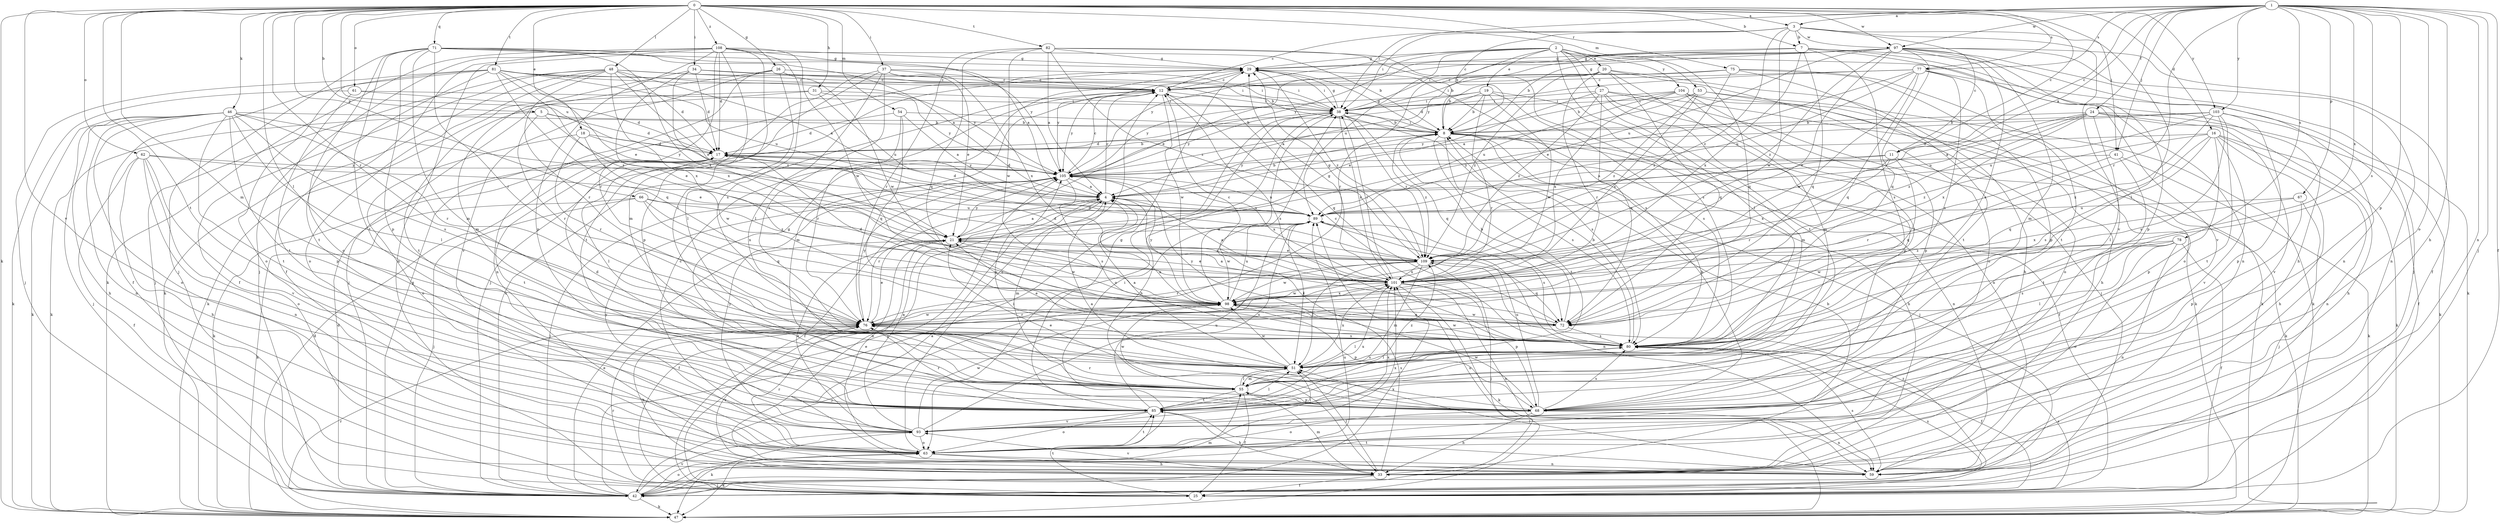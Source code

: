 strict digraph  {
0;
1;
2;
3;
4;
5;
7;
8;
11;
12;
16;
17;
18;
19;
20;
21;
24;
25;
26;
27;
29;
31;
33;
34;
37;
38;
41;
42;
46;
47;
48;
51;
53;
54;
55;
59;
61;
62;
63;
66;
67;
68;
71;
72;
75;
76;
77;
78;
80;
81;
82;
85;
89;
93;
97;
98;
101;
103;
104;
105;
108;
109;
0 -> 3  [label=a];
0 -> 5  [label=b];
0 -> 7  [label=b];
0 -> 11  [label=c];
0 -> 16  [label=d];
0 -> 18  [label=e];
0 -> 26  [label=g];
0 -> 31  [label=h];
0 -> 34  [label=i];
0 -> 37  [label=i];
0 -> 41  [label=j];
0 -> 46  [label=k];
0 -> 47  [label=k];
0 -> 48  [label=l];
0 -> 51  [label=l];
0 -> 53  [label=m];
0 -> 54  [label=m];
0 -> 55  [label=m];
0 -> 61  [label=o];
0 -> 62  [label=o];
0 -> 66  [label=p];
0 -> 71  [label=q];
0 -> 75  [label=r];
0 -> 76  [label=r];
0 -> 77  [label=s];
0 -> 81  [label=t];
0 -> 82  [label=t];
0 -> 85  [label=t];
0 -> 89  [label=u];
0 -> 93  [label=v];
0 -> 97  [label=w];
0 -> 103  [label=y];
0 -> 108  [label=z];
1 -> 3  [label=a];
1 -> 4  [label=a];
1 -> 11  [label=c];
1 -> 24  [label=f];
1 -> 25  [label=f];
1 -> 33  [label=h];
1 -> 38  [label=i];
1 -> 41  [label=j];
1 -> 42  [label=j];
1 -> 59  [label=n];
1 -> 63  [label=o];
1 -> 67  [label=p];
1 -> 68  [label=p];
1 -> 76  [label=r];
1 -> 77  [label=s];
1 -> 78  [label=s];
1 -> 80  [label=s];
1 -> 97  [label=w];
1 -> 101  [label=x];
1 -> 103  [label=y];
2 -> 19  [label=e];
2 -> 20  [label=e];
2 -> 21  [label=e];
2 -> 27  [label=g];
2 -> 29  [label=g];
2 -> 51  [label=l];
2 -> 59  [label=n];
2 -> 72  [label=q];
2 -> 76  [label=r];
2 -> 85  [label=t];
2 -> 89  [label=u];
2 -> 104  [label=y];
2 -> 105  [label=y];
3 -> 7  [label=b];
3 -> 8  [label=b];
3 -> 11  [label=c];
3 -> 12  [label=c];
3 -> 38  [label=i];
3 -> 51  [label=l];
3 -> 93  [label=v];
3 -> 97  [label=w];
3 -> 98  [label=w];
3 -> 109  [label=z];
4 -> 8  [label=b];
4 -> 12  [label=c];
4 -> 17  [label=d];
4 -> 55  [label=m];
4 -> 59  [label=n];
4 -> 76  [label=r];
4 -> 89  [label=u];
5 -> 8  [label=b];
5 -> 17  [label=d];
5 -> 21  [label=e];
5 -> 47  [label=k];
5 -> 76  [label=r];
7 -> 29  [label=g];
7 -> 33  [label=h];
7 -> 59  [label=n];
7 -> 72  [label=q];
7 -> 80  [label=s];
7 -> 93  [label=v];
7 -> 101  [label=x];
7 -> 105  [label=y];
8 -> 17  [label=d];
8 -> 25  [label=f];
8 -> 29  [label=g];
8 -> 33  [label=h];
8 -> 38  [label=i];
8 -> 42  [label=j];
8 -> 59  [label=n];
8 -> 80  [label=s];
8 -> 85  [label=t];
8 -> 109  [label=z];
11 -> 4  [label=a];
11 -> 47  [label=k];
11 -> 72  [label=q];
11 -> 76  [label=r];
11 -> 101  [label=x];
11 -> 105  [label=y];
12 -> 38  [label=i];
12 -> 55  [label=m];
12 -> 72  [label=q];
12 -> 80  [label=s];
12 -> 98  [label=w];
12 -> 105  [label=y];
16 -> 17  [label=d];
16 -> 33  [label=h];
16 -> 47  [label=k];
16 -> 59  [label=n];
16 -> 68  [label=p];
16 -> 72  [label=q];
16 -> 80  [label=s];
16 -> 93  [label=v];
16 -> 109  [label=z];
17 -> 8  [label=b];
17 -> 47  [label=k];
17 -> 51  [label=l];
17 -> 85  [label=t];
17 -> 105  [label=y];
18 -> 17  [label=d];
18 -> 63  [label=o];
18 -> 76  [label=r];
18 -> 98  [label=w];
18 -> 105  [label=y];
19 -> 4  [label=a];
19 -> 8  [label=b];
19 -> 38  [label=i];
19 -> 55  [label=m];
19 -> 76  [label=r];
19 -> 80  [label=s];
19 -> 98  [label=w];
19 -> 105  [label=y];
20 -> 8  [label=b];
20 -> 12  [label=c];
20 -> 33  [label=h];
20 -> 55  [label=m];
20 -> 63  [label=o];
20 -> 72  [label=q];
20 -> 76  [label=r];
20 -> 109  [label=z];
21 -> 4  [label=a];
21 -> 25  [label=f];
21 -> 98  [label=w];
21 -> 105  [label=y];
21 -> 109  [label=z];
24 -> 4  [label=a];
24 -> 8  [label=b];
24 -> 33  [label=h];
24 -> 47  [label=k];
24 -> 51  [label=l];
24 -> 89  [label=u];
24 -> 93  [label=v];
24 -> 101  [label=x];
24 -> 109  [label=z];
25 -> 76  [label=r];
25 -> 80  [label=s];
25 -> 85  [label=t];
25 -> 105  [label=y];
25 -> 109  [label=z];
26 -> 12  [label=c];
26 -> 42  [label=j];
26 -> 51  [label=l];
26 -> 59  [label=n];
26 -> 93  [label=v];
26 -> 98  [label=w];
27 -> 21  [label=e];
27 -> 38  [label=i];
27 -> 42  [label=j];
27 -> 47  [label=k];
27 -> 59  [label=n];
27 -> 68  [label=p];
27 -> 72  [label=q];
27 -> 109  [label=z];
29 -> 12  [label=c];
29 -> 38  [label=i];
29 -> 42  [label=j];
29 -> 80  [label=s];
29 -> 105  [label=y];
29 -> 109  [label=z];
31 -> 38  [label=i];
31 -> 47  [label=k];
31 -> 85  [label=t];
31 -> 89  [label=u];
31 -> 105  [label=y];
33 -> 8  [label=b];
33 -> 25  [label=f];
33 -> 38  [label=i];
33 -> 42  [label=j];
33 -> 51  [label=l];
33 -> 55  [label=m];
33 -> 76  [label=r];
33 -> 93  [label=v];
34 -> 12  [label=c];
34 -> 17  [label=d];
34 -> 21  [label=e];
34 -> 38  [label=i];
34 -> 55  [label=m];
34 -> 101  [label=x];
37 -> 12  [label=c];
37 -> 21  [label=e];
37 -> 38  [label=i];
37 -> 51  [label=l];
37 -> 68  [label=p];
37 -> 80  [label=s];
37 -> 85  [label=t];
37 -> 101  [label=x];
38 -> 8  [label=b];
38 -> 29  [label=g];
38 -> 33  [label=h];
38 -> 63  [label=o];
38 -> 72  [label=q];
38 -> 80  [label=s];
38 -> 101  [label=x];
38 -> 105  [label=y];
38 -> 109  [label=z];
41 -> 47  [label=k];
41 -> 76  [label=r];
41 -> 85  [label=t];
41 -> 105  [label=y];
42 -> 12  [label=c];
42 -> 17  [label=d];
42 -> 21  [label=e];
42 -> 29  [label=g];
42 -> 38  [label=i];
42 -> 47  [label=k];
42 -> 55  [label=m];
42 -> 63  [label=o];
42 -> 80  [label=s];
42 -> 89  [label=u];
42 -> 93  [label=v];
42 -> 101  [label=x];
46 -> 8  [label=b];
46 -> 33  [label=h];
46 -> 42  [label=j];
46 -> 47  [label=k];
46 -> 51  [label=l];
46 -> 59  [label=n];
46 -> 63  [label=o];
46 -> 68  [label=p];
46 -> 76  [label=r];
46 -> 80  [label=s];
46 -> 85  [label=t];
46 -> 89  [label=u];
47 -> 17  [label=d];
47 -> 76  [label=r];
47 -> 89  [label=u];
48 -> 4  [label=a];
48 -> 12  [label=c];
48 -> 17  [label=d];
48 -> 25  [label=f];
48 -> 38  [label=i];
48 -> 42  [label=j];
48 -> 47  [label=k];
48 -> 63  [label=o];
48 -> 76  [label=r];
48 -> 101  [label=x];
48 -> 109  [label=z];
51 -> 4  [label=a];
51 -> 55  [label=m];
51 -> 80  [label=s];
51 -> 98  [label=w];
51 -> 101  [label=x];
51 -> 105  [label=y];
53 -> 4  [label=a];
53 -> 38  [label=i];
53 -> 47  [label=k];
53 -> 63  [label=o];
53 -> 101  [label=x];
53 -> 109  [label=z];
54 -> 4  [label=a];
54 -> 8  [label=b];
54 -> 17  [label=d];
54 -> 72  [label=q];
54 -> 76  [label=r];
55 -> 17  [label=d];
55 -> 25  [label=f];
55 -> 29  [label=g];
55 -> 51  [label=l];
55 -> 68  [label=p];
55 -> 80  [label=s];
55 -> 85  [label=t];
55 -> 98  [label=w];
55 -> 109  [label=z];
59 -> 4  [label=a];
59 -> 51  [label=l];
59 -> 80  [label=s];
59 -> 85  [label=t];
61 -> 17  [label=d];
61 -> 38  [label=i];
61 -> 47  [label=k];
61 -> 85  [label=t];
62 -> 21  [label=e];
62 -> 25  [label=f];
62 -> 33  [label=h];
62 -> 59  [label=n];
62 -> 63  [label=o];
62 -> 93  [label=v];
62 -> 105  [label=y];
63 -> 12  [label=c];
63 -> 21  [label=e];
63 -> 33  [label=h];
63 -> 38  [label=i];
63 -> 47  [label=k];
63 -> 59  [label=n];
63 -> 76  [label=r];
63 -> 85  [label=t];
63 -> 101  [label=x];
63 -> 105  [label=y];
66 -> 42  [label=j];
66 -> 47  [label=k];
66 -> 72  [label=q];
66 -> 89  [label=u];
66 -> 101  [label=x];
66 -> 109  [label=z];
67 -> 42  [label=j];
67 -> 68  [label=p];
67 -> 89  [label=u];
67 -> 101  [label=x];
68 -> 4  [label=a];
68 -> 8  [label=b];
68 -> 21  [label=e];
68 -> 33  [label=h];
68 -> 59  [label=n];
68 -> 63  [label=o];
68 -> 76  [label=r];
68 -> 80  [label=s];
68 -> 89  [label=u];
68 -> 98  [label=w];
71 -> 4  [label=a];
71 -> 8  [label=b];
71 -> 29  [label=g];
71 -> 42  [label=j];
71 -> 55  [label=m];
71 -> 63  [label=o];
71 -> 68  [label=p];
71 -> 76  [label=r];
71 -> 85  [label=t];
71 -> 101  [label=x];
71 -> 105  [label=y];
72 -> 4  [label=a];
72 -> 8  [label=b];
72 -> 51  [label=l];
72 -> 80  [label=s];
72 -> 98  [label=w];
75 -> 12  [label=c];
75 -> 38  [label=i];
75 -> 63  [label=o];
75 -> 68  [label=p];
75 -> 85  [label=t];
75 -> 109  [label=z];
76 -> 21  [label=e];
76 -> 33  [label=h];
76 -> 80  [label=s];
76 -> 98  [label=w];
76 -> 105  [label=y];
77 -> 12  [label=c];
77 -> 17  [label=d];
77 -> 21  [label=e];
77 -> 47  [label=k];
77 -> 72  [label=q];
77 -> 80  [label=s];
77 -> 85  [label=t];
77 -> 89  [label=u];
77 -> 98  [label=w];
78 -> 25  [label=f];
78 -> 51  [label=l];
78 -> 59  [label=n];
78 -> 63  [label=o];
78 -> 80  [label=s];
78 -> 98  [label=w];
78 -> 109  [label=z];
80 -> 4  [label=a];
80 -> 8  [label=b];
80 -> 12  [label=c];
80 -> 21  [label=e];
80 -> 25  [label=f];
80 -> 51  [label=l];
80 -> 98  [label=w];
80 -> 105  [label=y];
81 -> 8  [label=b];
81 -> 12  [label=c];
81 -> 21  [label=e];
81 -> 25  [label=f];
81 -> 42  [label=j];
81 -> 63  [label=o];
81 -> 72  [label=q];
81 -> 85  [label=t];
81 -> 89  [label=u];
81 -> 105  [label=y];
81 -> 109  [label=z];
82 -> 4  [label=a];
82 -> 8  [label=b];
82 -> 29  [label=g];
82 -> 72  [label=q];
82 -> 76  [label=r];
82 -> 80  [label=s];
82 -> 98  [label=w];
82 -> 109  [label=z];
85 -> 29  [label=g];
85 -> 33  [label=h];
85 -> 51  [label=l];
85 -> 63  [label=o];
85 -> 76  [label=r];
85 -> 89  [label=u];
85 -> 93  [label=v];
85 -> 101  [label=x];
89 -> 21  [label=e];
89 -> 51  [label=l];
89 -> 59  [label=n];
89 -> 80  [label=s];
89 -> 98  [label=w];
93 -> 4  [label=a];
93 -> 12  [label=c];
93 -> 21  [label=e];
93 -> 47  [label=k];
93 -> 51  [label=l];
93 -> 63  [label=o];
93 -> 89  [label=u];
93 -> 98  [label=w];
93 -> 101  [label=x];
93 -> 105  [label=y];
97 -> 8  [label=b];
97 -> 12  [label=c];
97 -> 25  [label=f];
97 -> 29  [label=g];
97 -> 38  [label=i];
97 -> 42  [label=j];
97 -> 55  [label=m];
97 -> 59  [label=n];
97 -> 68  [label=p];
97 -> 72  [label=q];
97 -> 80  [label=s];
97 -> 89  [label=u];
97 -> 101  [label=x];
97 -> 105  [label=y];
97 -> 109  [label=z];
98 -> 12  [label=c];
98 -> 17  [label=d];
98 -> 42  [label=j];
98 -> 68  [label=p];
98 -> 72  [label=q];
98 -> 76  [label=r];
98 -> 89  [label=u];
98 -> 101  [label=x];
98 -> 105  [label=y];
101 -> 4  [label=a];
101 -> 17  [label=d];
101 -> 21  [label=e];
101 -> 29  [label=g];
101 -> 38  [label=i];
101 -> 47  [label=k];
101 -> 59  [label=n];
101 -> 68  [label=p];
101 -> 98  [label=w];
103 -> 8  [label=b];
103 -> 25  [label=f];
103 -> 68  [label=p];
103 -> 80  [label=s];
103 -> 85  [label=t];
103 -> 89  [label=u];
103 -> 101  [label=x];
103 -> 105  [label=y];
104 -> 8  [label=b];
104 -> 33  [label=h];
104 -> 38  [label=i];
104 -> 47  [label=k];
104 -> 51  [label=l];
104 -> 68  [label=p];
104 -> 89  [label=u];
104 -> 101  [label=x];
105 -> 4  [label=a];
105 -> 12  [label=c];
105 -> 17  [label=d];
105 -> 25  [label=f];
105 -> 42  [label=j];
105 -> 80  [label=s];
105 -> 89  [label=u];
105 -> 101  [label=x];
108 -> 4  [label=a];
108 -> 17  [label=d];
108 -> 25  [label=f];
108 -> 29  [label=g];
108 -> 42  [label=j];
108 -> 47  [label=k];
108 -> 51  [label=l];
108 -> 55  [label=m];
108 -> 59  [label=n];
108 -> 68  [label=p];
108 -> 76  [label=r];
108 -> 80  [label=s];
108 -> 98  [label=w];
109 -> 17  [label=d];
109 -> 21  [label=e];
109 -> 29  [label=g];
109 -> 42  [label=j];
109 -> 51  [label=l];
109 -> 55  [label=m];
109 -> 72  [label=q];
109 -> 76  [label=r];
109 -> 98  [label=w];
109 -> 101  [label=x];
}
